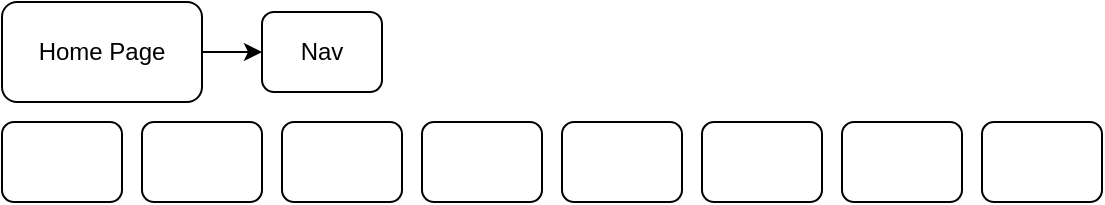 <mxfile version="21.5.0" type="github">
  <diagram name="Page-1" id="UxIshtgka003ao0sYjYL">
    <mxGraphModel dx="794" dy="438" grid="1" gridSize="10" guides="1" tooltips="1" connect="1" arrows="0" fold="1" page="1" pageScale="1" pageWidth="850" pageHeight="1100" math="0" shadow="0">
      <root>
        <mxCell id="0" />
        <mxCell id="1" parent="0" />
        <mxCell id="VxDrKxtzlqHsqCCPACk3-6" value="Nav" style="rounded=1;whiteSpace=wrap;html=1;" vertex="1" parent="1">
          <mxGeometry x="140" y="15" width="60" height="40" as="geometry" />
        </mxCell>
        <mxCell id="VxDrKxtzlqHsqCCPACk3-8" style="edgeStyle=orthogonalEdgeStyle;rounded=0;orthogonalLoop=1;jettySize=auto;html=1;exitX=1;exitY=0.5;exitDx=0;exitDy=0;entryX=0;entryY=0.5;entryDx=0;entryDy=0;" edge="1" parent="1" source="VxDrKxtzlqHsqCCPACk3-7" target="VxDrKxtzlqHsqCCPACk3-6">
          <mxGeometry relative="1" as="geometry" />
        </mxCell>
        <mxCell id="VxDrKxtzlqHsqCCPACk3-9" value="" style="rounded=1;whiteSpace=wrap;html=1;" vertex="1" parent="1">
          <mxGeometry x="500" y="70" width="60" height="40" as="geometry" />
        </mxCell>
        <mxCell id="VxDrKxtzlqHsqCCPACk3-7" value="Home Page" style="rounded=1;whiteSpace=wrap;html=1;" vertex="1" parent="1">
          <mxGeometry x="10" y="10" width="100" height="50" as="geometry" />
        </mxCell>
        <mxCell id="VxDrKxtzlqHsqCCPACk3-10" value="" style="rounded=1;whiteSpace=wrap;html=1;" vertex="1" parent="1">
          <mxGeometry x="430" y="70" width="60" height="40" as="geometry" />
        </mxCell>
        <mxCell id="VxDrKxtzlqHsqCCPACk3-11" value="" style="rounded=1;whiteSpace=wrap;html=1;" vertex="1" parent="1">
          <mxGeometry x="360" y="70" width="60" height="40" as="geometry" />
        </mxCell>
        <mxCell id="VxDrKxtzlqHsqCCPACk3-12" value="" style="rounded=1;whiteSpace=wrap;html=1;" vertex="1" parent="1">
          <mxGeometry x="290" y="70" width="60" height="40" as="geometry" />
        </mxCell>
        <mxCell id="VxDrKxtzlqHsqCCPACk3-13" value="" style="rounded=1;whiteSpace=wrap;html=1;" vertex="1" parent="1">
          <mxGeometry x="220" y="70" width="60" height="40" as="geometry" />
        </mxCell>
        <mxCell id="VxDrKxtzlqHsqCCPACk3-14" value="" style="rounded=1;whiteSpace=wrap;html=1;" vertex="1" parent="1">
          <mxGeometry x="150" y="70" width="60" height="40" as="geometry" />
        </mxCell>
        <mxCell id="VxDrKxtzlqHsqCCPACk3-15" value="" style="rounded=1;whiteSpace=wrap;html=1;" vertex="1" parent="1">
          <mxGeometry x="80" y="70" width="60" height="40" as="geometry" />
        </mxCell>
        <mxCell id="VxDrKxtzlqHsqCCPACk3-16" value="" style="rounded=1;whiteSpace=wrap;html=1;" vertex="1" parent="1">
          <mxGeometry x="10" y="70" width="60" height="40" as="geometry" />
        </mxCell>
      </root>
    </mxGraphModel>
  </diagram>
</mxfile>
